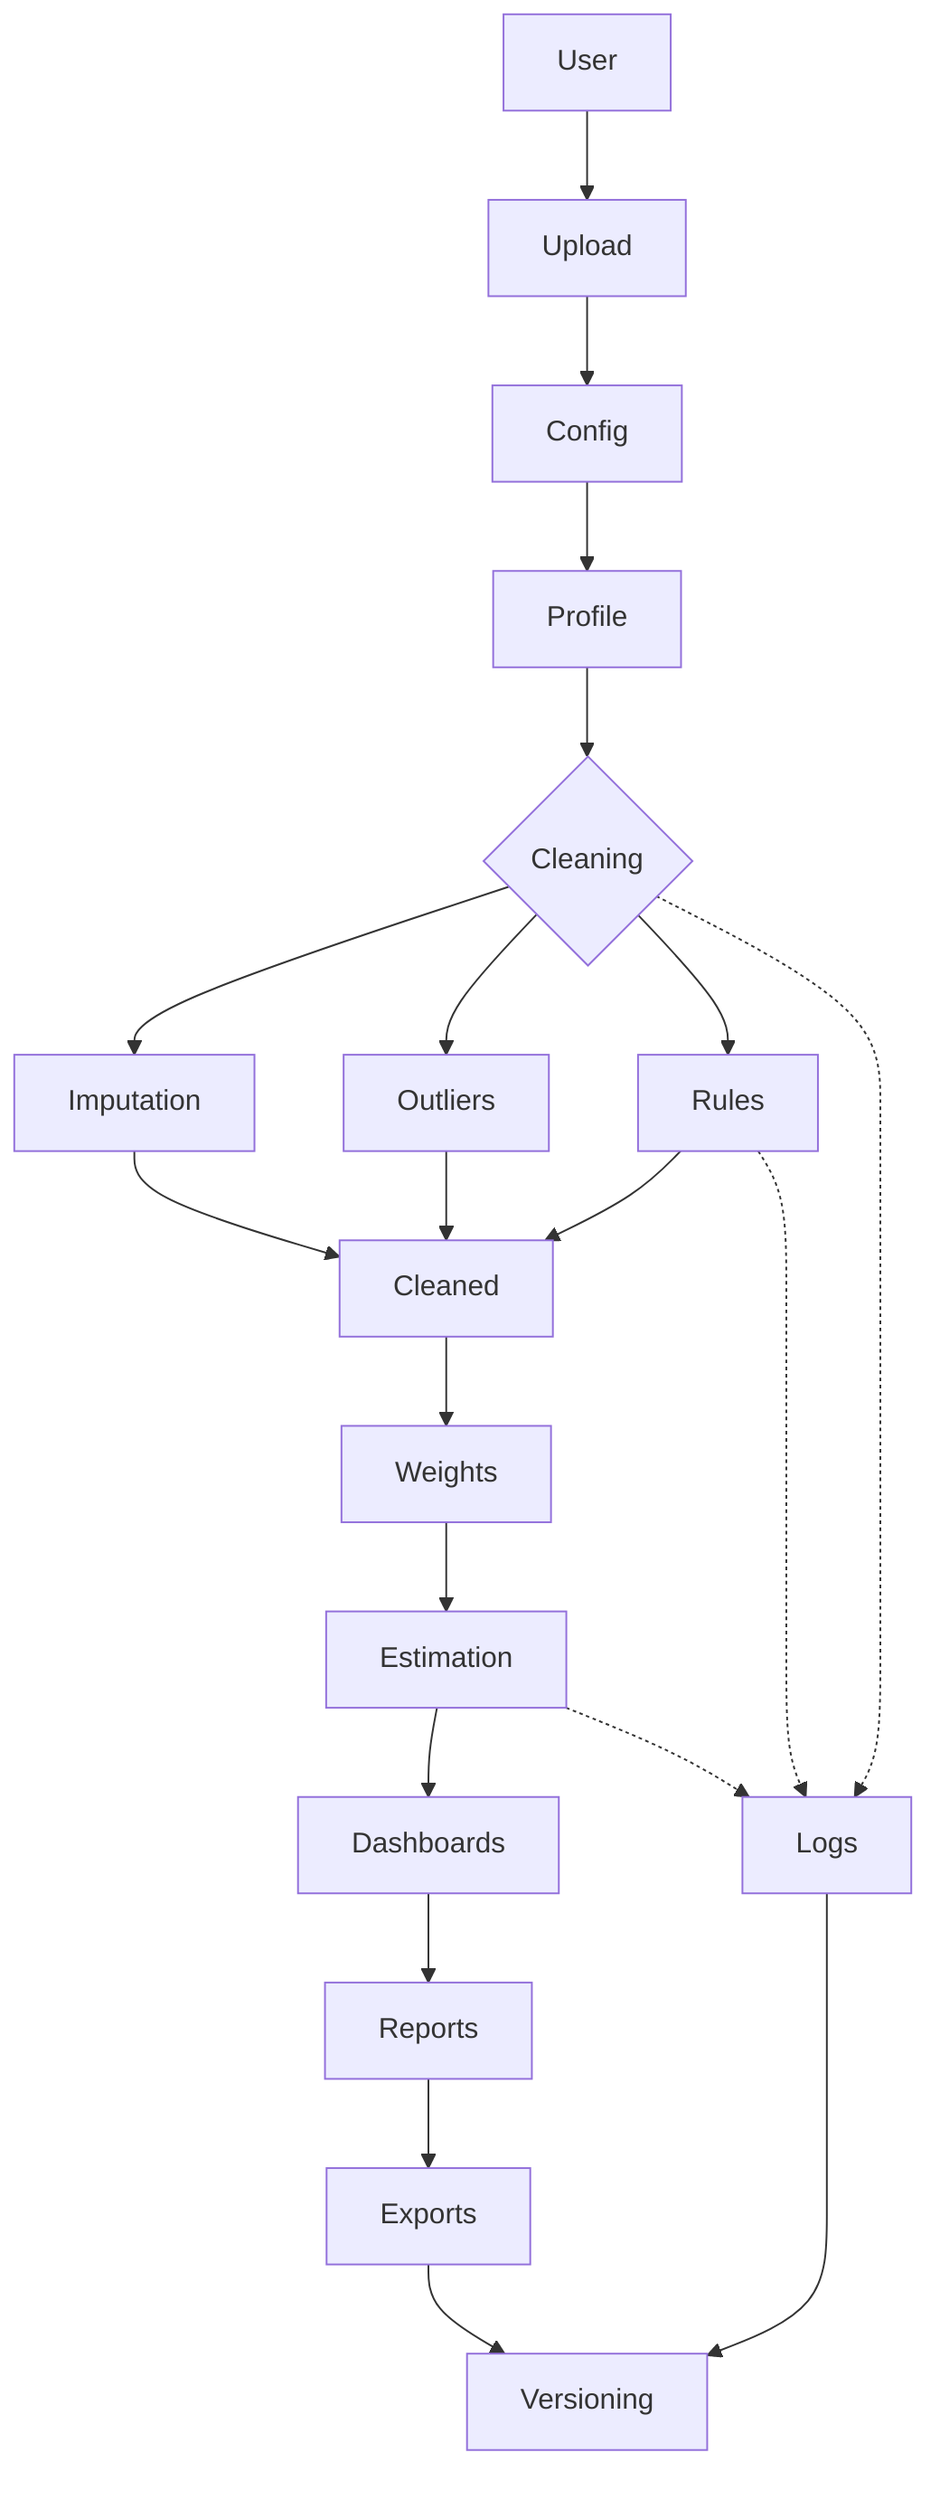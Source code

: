 flowchart TD
  User --> Upload
  Upload --> Config
  Config --> Profile
  Profile --> Cleaning{Cleaning}
  Cleaning --> Imputation
  Cleaning --> Outliers
  Cleaning --> Rules
  Imputation --> Cleaned
  Outliers --> Cleaned
  Rules --> Cleaned
  Cleaned --> Weights
  Weights --> Estimation
  Estimation --> Dashboards
  Dashboards --> Reports
  Reports --> Exports
  Cleaning -.-> Logs
  Rules -.-> Logs
  Estimation -.-> Logs
  Exports --> Versioning
  Logs --> Versioning